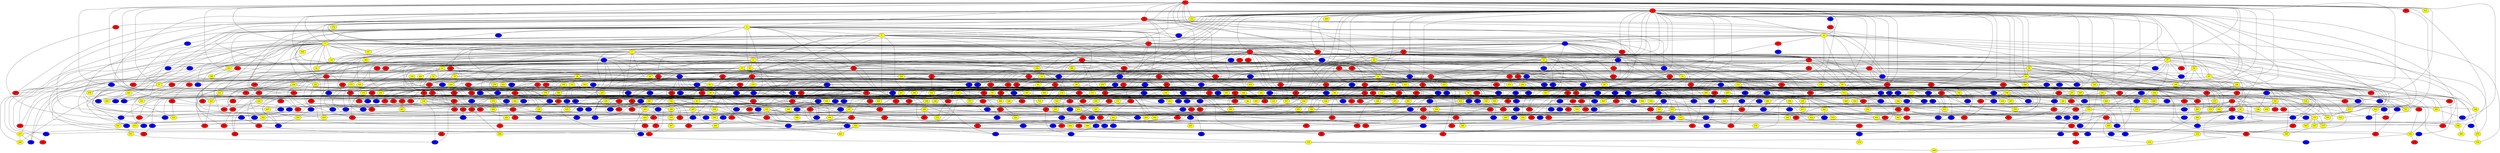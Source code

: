 graph {
0 [style = filled fillcolor = red];
1 [style = filled fillcolor = red];
2 [style = filled fillcolor = red];
3 [style = filled fillcolor = yellow];
4 [style = filled fillcolor = yellow];
5 [style = filled fillcolor = yellow];
6 [style = filled fillcolor = yellow];
7 [style = filled fillcolor = red];
8 [style = filled fillcolor = red];
9 [style = filled fillcolor = red];
10 [style = filled fillcolor = yellow];
11 [style = filled fillcolor = yellow];
12 [style = filled fillcolor = red];
13 [style = filled fillcolor = yellow];
14 [style = filled fillcolor = blue];
15 [style = filled fillcolor = blue];
16 [style = filled fillcolor = yellow];
17 [style = filled fillcolor = red];
18 [style = filled fillcolor = red];
19 [style = filled fillcolor = yellow];
20 [style = filled fillcolor = yellow];
21 [style = filled fillcolor = blue];
22 [style = filled fillcolor = yellow];
23 [style = filled fillcolor = yellow];
24 [style = filled fillcolor = blue];
25 [style = filled fillcolor = red];
26 [style = filled fillcolor = red];
27 [style = filled fillcolor = yellow];
28 [style = filled fillcolor = yellow];
29 [style = filled fillcolor = red];
30 [style = filled fillcolor = red];
31 [style = filled fillcolor = red];
32 [style = filled fillcolor = yellow];
33 [style = filled fillcolor = red];
34 [style = filled fillcolor = yellow];
35 [style = filled fillcolor = red];
36 [style = filled fillcolor = red];
37 [style = filled fillcolor = yellow];
38 [style = filled fillcolor = blue];
39 [style = filled fillcolor = yellow];
40 [style = filled fillcolor = blue];
41 [style = filled fillcolor = blue];
42 [style = filled fillcolor = blue];
43 [style = filled fillcolor = blue];
44 [style = filled fillcolor = yellow];
45 [style = filled fillcolor = blue];
46 [style = filled fillcolor = red];
47 [style = filled fillcolor = yellow];
48 [style = filled fillcolor = yellow];
49 [style = filled fillcolor = red];
50 [style = filled fillcolor = blue];
51 [style = filled fillcolor = red];
52 [style = filled fillcolor = blue];
53 [style = filled fillcolor = red];
54 [style = filled fillcolor = yellow];
55 [style = filled fillcolor = blue];
56 [style = filled fillcolor = yellow];
57 [style = filled fillcolor = red];
58 [style = filled fillcolor = red];
59 [style = filled fillcolor = red];
60 [style = filled fillcolor = red];
61 [style = filled fillcolor = yellow];
62 [style = filled fillcolor = red];
63 [style = filled fillcolor = yellow];
64 [style = filled fillcolor = yellow];
65 [style = filled fillcolor = red];
66 [style = filled fillcolor = yellow];
67 [style = filled fillcolor = yellow];
68 [style = filled fillcolor = red];
69 [style = filled fillcolor = red];
70 [style = filled fillcolor = blue];
71 [style = filled fillcolor = red];
72 [style = filled fillcolor = yellow];
73 [style = filled fillcolor = yellow];
74 [style = filled fillcolor = red];
75 [style = filled fillcolor = red];
76 [style = filled fillcolor = yellow];
77 [style = filled fillcolor = red];
78 [style = filled fillcolor = blue];
79 [style = filled fillcolor = yellow];
80 [style = filled fillcolor = red];
81 [style = filled fillcolor = red];
82 [style = filled fillcolor = blue];
83 [style = filled fillcolor = yellow];
84 [style = filled fillcolor = blue];
85 [style = filled fillcolor = red];
86 [style = filled fillcolor = blue];
87 [style = filled fillcolor = blue];
88 [style = filled fillcolor = yellow];
89 [style = filled fillcolor = yellow];
90 [style = filled fillcolor = yellow];
91 [style = filled fillcolor = yellow];
92 [style = filled fillcolor = yellow];
93 [style = filled fillcolor = red];
94 [style = filled fillcolor = blue];
95 [style = filled fillcolor = red];
96 [style = filled fillcolor = yellow];
97 [style = filled fillcolor = red];
98 [style = filled fillcolor = yellow];
99 [style = filled fillcolor = yellow];
100 [style = filled fillcolor = red];
101 [style = filled fillcolor = red];
102 [style = filled fillcolor = red];
103 [style = filled fillcolor = yellow];
104 [style = filled fillcolor = yellow];
105 [style = filled fillcolor = blue];
106 [style = filled fillcolor = red];
107 [style = filled fillcolor = red];
108 [style = filled fillcolor = yellow];
109 [style = filled fillcolor = red];
110 [style = filled fillcolor = yellow];
111 [style = filled fillcolor = red];
112 [style = filled fillcolor = yellow];
113 [style = filled fillcolor = yellow];
114 [style = filled fillcolor = red];
115 [style = filled fillcolor = yellow];
116 [style = filled fillcolor = red];
117 [style = filled fillcolor = red];
118 [style = filled fillcolor = yellow];
119 [style = filled fillcolor = red];
120 [style = filled fillcolor = red];
121 [style = filled fillcolor = blue];
122 [style = filled fillcolor = yellow];
123 [style = filled fillcolor = red];
124 [style = filled fillcolor = blue];
125 [style = filled fillcolor = red];
126 [style = filled fillcolor = yellow];
127 [style = filled fillcolor = blue];
128 [style = filled fillcolor = yellow];
129 [style = filled fillcolor = yellow];
130 [style = filled fillcolor = yellow];
131 [style = filled fillcolor = red];
132 [style = filled fillcolor = blue];
133 [style = filled fillcolor = blue];
134 [style = filled fillcolor = yellow];
135 [style = filled fillcolor = blue];
136 [style = filled fillcolor = yellow];
137 [style = filled fillcolor = blue];
138 [style = filled fillcolor = blue];
139 [style = filled fillcolor = blue];
140 [style = filled fillcolor = red];
141 [style = filled fillcolor = red];
142 [style = filled fillcolor = red];
143 [style = filled fillcolor = red];
144 [style = filled fillcolor = blue];
145 [style = filled fillcolor = yellow];
146 [style = filled fillcolor = blue];
147 [style = filled fillcolor = red];
148 [style = filled fillcolor = yellow];
149 [style = filled fillcolor = yellow];
150 [style = filled fillcolor = red];
151 [style = filled fillcolor = yellow];
152 [style = filled fillcolor = red];
153 [style = filled fillcolor = yellow];
154 [style = filled fillcolor = yellow];
155 [style = filled fillcolor = blue];
156 [style = filled fillcolor = blue];
157 [style = filled fillcolor = blue];
158 [style = filled fillcolor = yellow];
159 [style = filled fillcolor = blue];
160 [style = filled fillcolor = blue];
161 [style = filled fillcolor = red];
162 [style = filled fillcolor = yellow];
163 [style = filled fillcolor = yellow];
164 [style = filled fillcolor = yellow];
165 [style = filled fillcolor = red];
166 [style = filled fillcolor = red];
167 [style = filled fillcolor = yellow];
168 [style = filled fillcolor = yellow];
169 [style = filled fillcolor = red];
170 [style = filled fillcolor = yellow];
171 [style = filled fillcolor = red];
172 [style = filled fillcolor = yellow];
173 [style = filled fillcolor = blue];
174 [style = filled fillcolor = yellow];
175 [style = filled fillcolor = blue];
176 [style = filled fillcolor = blue];
177 [style = filled fillcolor = blue];
178 [style = filled fillcolor = blue];
179 [style = filled fillcolor = red];
180 [style = filled fillcolor = yellow];
181 [style = filled fillcolor = yellow];
182 [style = filled fillcolor = red];
183 [style = filled fillcolor = yellow];
184 [style = filled fillcolor = blue];
185 [style = filled fillcolor = red];
186 [style = filled fillcolor = red];
187 [style = filled fillcolor = yellow];
188 [style = filled fillcolor = red];
189 [style = filled fillcolor = blue];
190 [style = filled fillcolor = yellow];
191 [style = filled fillcolor = blue];
192 [style = filled fillcolor = red];
193 [style = filled fillcolor = blue];
194 [style = filled fillcolor = red];
195 [style = filled fillcolor = blue];
196 [style = filled fillcolor = red];
197 [style = filled fillcolor = blue];
198 [style = filled fillcolor = red];
199 [style = filled fillcolor = blue];
200 [style = filled fillcolor = yellow];
201 [style = filled fillcolor = red];
202 [style = filled fillcolor = blue];
203 [style = filled fillcolor = blue];
204 [style = filled fillcolor = yellow];
205 [style = filled fillcolor = yellow];
206 [style = filled fillcolor = blue];
207 [style = filled fillcolor = yellow];
208 [style = filled fillcolor = blue];
209 [style = filled fillcolor = yellow];
210 [style = filled fillcolor = yellow];
211 [style = filled fillcolor = yellow];
212 [style = filled fillcolor = blue];
213 [style = filled fillcolor = yellow];
214 [style = filled fillcolor = blue];
215 [style = filled fillcolor = red];
216 [style = filled fillcolor = red];
217 [style = filled fillcolor = red];
218 [style = filled fillcolor = red];
219 [style = filled fillcolor = yellow];
220 [style = filled fillcolor = yellow];
221 [style = filled fillcolor = yellow];
222 [style = filled fillcolor = blue];
223 [style = filled fillcolor = red];
224 [style = filled fillcolor = yellow];
225 [style = filled fillcolor = yellow];
226 [style = filled fillcolor = blue];
227 [style = filled fillcolor = yellow];
228 [style = filled fillcolor = blue];
229 [style = filled fillcolor = yellow];
230 [style = filled fillcolor = blue];
231 [style = filled fillcolor = red];
232 [style = filled fillcolor = blue];
233 [style = filled fillcolor = blue];
234 [style = filled fillcolor = yellow];
235 [style = filled fillcolor = yellow];
236 [style = filled fillcolor = red];
237 [style = filled fillcolor = yellow];
238 [style = filled fillcolor = yellow];
239 [style = filled fillcolor = yellow];
240 [style = filled fillcolor = red];
241 [style = filled fillcolor = yellow];
242 [style = filled fillcolor = yellow];
243 [style = filled fillcolor = blue];
244 [style = filled fillcolor = red];
245 [style = filled fillcolor = yellow];
246 [style = filled fillcolor = blue];
247 [style = filled fillcolor = blue];
248 [style = filled fillcolor = blue];
249 [style = filled fillcolor = blue];
250 [style = filled fillcolor = yellow];
251 [style = filled fillcolor = yellow];
252 [style = filled fillcolor = red];
253 [style = filled fillcolor = blue];
254 [style = filled fillcolor = red];
255 [style = filled fillcolor = red];
256 [style = filled fillcolor = blue];
257 [style = filled fillcolor = yellow];
258 [style = filled fillcolor = yellow];
259 [style = filled fillcolor = blue];
260 [style = filled fillcolor = yellow];
261 [style = filled fillcolor = red];
262 [style = filled fillcolor = yellow];
263 [style = filled fillcolor = yellow];
264 [style = filled fillcolor = yellow];
265 [style = filled fillcolor = yellow];
266 [style = filled fillcolor = blue];
267 [style = filled fillcolor = red];
268 [style = filled fillcolor = red];
269 [style = filled fillcolor = red];
270 [style = filled fillcolor = yellow];
271 [style = filled fillcolor = blue];
272 [style = filled fillcolor = yellow];
273 [style = filled fillcolor = red];
274 [style = filled fillcolor = red];
275 [style = filled fillcolor = yellow];
276 [style = filled fillcolor = blue];
277 [style = filled fillcolor = red];
278 [style = filled fillcolor = red];
279 [style = filled fillcolor = yellow];
280 [style = filled fillcolor = blue];
281 [style = filled fillcolor = red];
282 [style = filled fillcolor = blue];
283 [style = filled fillcolor = yellow];
284 [style = filled fillcolor = yellow];
285 [style = filled fillcolor = blue];
286 [style = filled fillcolor = red];
287 [style = filled fillcolor = blue];
288 [style = filled fillcolor = yellow];
289 [style = filled fillcolor = yellow];
290 [style = filled fillcolor = blue];
291 [style = filled fillcolor = yellow];
292 [style = filled fillcolor = yellow];
293 [style = filled fillcolor = yellow];
294 [style = filled fillcolor = red];
295 [style = filled fillcolor = yellow];
296 [style = filled fillcolor = blue];
297 [style = filled fillcolor = red];
298 [style = filled fillcolor = blue];
299 [style = filled fillcolor = blue];
300 [style = filled fillcolor = blue];
301 [style = filled fillcolor = blue];
302 [style = filled fillcolor = red];
303 [style = filled fillcolor = yellow];
304 [style = filled fillcolor = red];
305 [style = filled fillcolor = blue];
306 [style = filled fillcolor = red];
307 [style = filled fillcolor = blue];
308 [style = filled fillcolor = yellow];
309 [style = filled fillcolor = red];
310 [style = filled fillcolor = red];
311 [style = filled fillcolor = blue];
312 [style = filled fillcolor = yellow];
313 [style = filled fillcolor = red];
314 [style = filled fillcolor = red];
315 [style = filled fillcolor = blue];
316 [style = filled fillcolor = red];
317 [style = filled fillcolor = blue];
318 [style = filled fillcolor = blue];
319 [style = filled fillcolor = red];
320 [style = filled fillcolor = yellow];
321 [style = filled fillcolor = blue];
322 [style = filled fillcolor = yellow];
323 [style = filled fillcolor = yellow];
324 [style = filled fillcolor = blue];
325 [style = filled fillcolor = yellow];
326 [style = filled fillcolor = red];
327 [style = filled fillcolor = yellow];
328 [style = filled fillcolor = yellow];
329 [style = filled fillcolor = blue];
330 [style = filled fillcolor = red];
331 [style = filled fillcolor = blue];
332 [style = filled fillcolor = blue];
333 [style = filled fillcolor = yellow];
334 [style = filled fillcolor = blue];
335 [style = filled fillcolor = blue];
336 [style = filled fillcolor = red];
337 [style = filled fillcolor = blue];
338 [style = filled fillcolor = blue];
339 [style = filled fillcolor = yellow];
340 [style = filled fillcolor = red];
341 [style = filled fillcolor = blue];
342 [style = filled fillcolor = yellow];
343 [style = filled fillcolor = yellow];
344 [style = filled fillcolor = red];
345 [style = filled fillcolor = blue];
346 [style = filled fillcolor = red];
347 [style = filled fillcolor = yellow];
348 [style = filled fillcolor = red];
349 [style = filled fillcolor = red];
350 [style = filled fillcolor = yellow];
351 [style = filled fillcolor = blue];
352 [style = filled fillcolor = yellow];
353 [style = filled fillcolor = red];
354 [style = filled fillcolor = blue];
355 [style = filled fillcolor = yellow];
356 [style = filled fillcolor = yellow];
357 [style = filled fillcolor = blue];
358 [style = filled fillcolor = red];
359 [style = filled fillcolor = yellow];
360 [style = filled fillcolor = blue];
361 [style = filled fillcolor = red];
362 [style = filled fillcolor = yellow];
363 [style = filled fillcolor = yellow];
364 [style = filled fillcolor = yellow];
365 [style = filled fillcolor = red];
366 [style = filled fillcolor = yellow];
367 [style = filled fillcolor = blue];
368 [style = filled fillcolor = blue];
369 [style = filled fillcolor = yellow];
370 [style = filled fillcolor = yellow];
371 [style = filled fillcolor = red];
372 [style = filled fillcolor = yellow];
373 [style = filled fillcolor = blue];
374 [style = filled fillcolor = blue];
375 [style = filled fillcolor = red];
376 [style = filled fillcolor = yellow];
377 [style = filled fillcolor = blue];
378 [style = filled fillcolor = red];
379 [style = filled fillcolor = yellow];
380 [style = filled fillcolor = red];
381 [style = filled fillcolor = red];
382 [style = filled fillcolor = yellow];
383 [style = filled fillcolor = yellow];
384 [style = filled fillcolor = red];
385 [style = filled fillcolor = red];
386 [style = filled fillcolor = red];
387 [style = filled fillcolor = red];
388 [style = filled fillcolor = yellow];
389 [style = filled fillcolor = yellow];
390 [style = filled fillcolor = blue];
391 [style = filled fillcolor = blue];
392 [style = filled fillcolor = yellow];
393 [style = filled fillcolor = yellow];
394 [style = filled fillcolor = blue];
395 [style = filled fillcolor = red];
396 [style = filled fillcolor = red];
397 [style = filled fillcolor = blue];
398 [style = filled fillcolor = yellow];
399 [style = filled fillcolor = red];
400 [style = filled fillcolor = red];
401 [style = filled fillcolor = red];
402 [style = filled fillcolor = blue];
403 [style = filled fillcolor = yellow];
404 [style = filled fillcolor = red];
405 [style = filled fillcolor = red];
406 [style = filled fillcolor = blue];
407 [style = filled fillcolor = red];
408 [style = filled fillcolor = red];
409 [style = filled fillcolor = blue];
410 [style = filled fillcolor = red];
411 [style = filled fillcolor = yellow];
412 [style = filled fillcolor = blue];
413 [style = filled fillcolor = blue];
414 [style = filled fillcolor = red];
415 [style = filled fillcolor = yellow];
416 [style = filled fillcolor = blue];
417 [style = filled fillcolor = red];
418 [style = filled fillcolor = yellow];
419 [style = filled fillcolor = blue];
420 [style = filled fillcolor = red];
421 [style = filled fillcolor = blue];
422 [style = filled fillcolor = blue];
423 [style = filled fillcolor = blue];
424 [style = filled fillcolor = yellow];
425 [style = filled fillcolor = red];
426 [style = filled fillcolor = red];
427 [style = filled fillcolor = blue];
428 [style = filled fillcolor = red];
429 [style = filled fillcolor = red];
430 [style = filled fillcolor = blue];
431 [style = filled fillcolor = yellow];
432 [style = filled fillcolor = red];
433 [style = filled fillcolor = blue];
434 [style = filled fillcolor = red];
435 [style = filled fillcolor = yellow];
436 [style = filled fillcolor = blue];
437 [style = filled fillcolor = blue];
438 [style = filled fillcolor = blue];
439 [style = filled fillcolor = blue];
440 [style = filled fillcolor = red];
441 [style = filled fillcolor = yellow];
442 [style = filled fillcolor = blue];
443 [style = filled fillcolor = red];
444 [style = filled fillcolor = yellow];
445 [style = filled fillcolor = red];
446 [style = filled fillcolor = red];
447 [style = filled fillcolor = yellow];
448 [style = filled fillcolor = yellow];
449 [style = filled fillcolor = yellow];
450 [style = filled fillcolor = blue];
451 [style = filled fillcolor = red];
452 [style = filled fillcolor = yellow];
453 [style = filled fillcolor = red];
454 [style = filled fillcolor = blue];
455 [style = filled fillcolor = yellow];
456 [style = filled fillcolor = red];
457 [style = filled fillcolor = red];
458 [style = filled fillcolor = blue];
459 [style = filled fillcolor = red];
460 [style = filled fillcolor = yellow];
461 [style = filled fillcolor = yellow];
462 [style = filled fillcolor = red];
463 [style = filled fillcolor = yellow];
464 [style = filled fillcolor = red];
465 [style = filled fillcolor = red];
466 [style = filled fillcolor = yellow];
467 [style = filled fillcolor = red];
468 [style = filled fillcolor = blue];
469 [style = filled fillcolor = blue];
470 [style = filled fillcolor = yellow];
471 [style = filled fillcolor = blue];
472 [style = filled fillcolor = yellow];
473 [style = filled fillcolor = red];
474 [style = filled fillcolor = yellow];
475 [style = filled fillcolor = yellow];
476 [style = filled fillcolor = yellow];
477 [style = filled fillcolor = red];
478 [style = filled fillcolor = yellow];
479 [style = filled fillcolor = yellow];
480 [style = filled fillcolor = red];
481 [style = filled fillcolor = blue];
482 [style = filled fillcolor = yellow];
483 [style = filled fillcolor = yellow];
484 [style = filled fillcolor = blue];
485 [style = filled fillcolor = red];
486 [style = filled fillcolor = yellow];
487 [style = filled fillcolor = red];
488 [style = filled fillcolor = blue];
489 [style = filled fillcolor = blue];
490 [style = filled fillcolor = yellow];
491 [style = filled fillcolor = yellow];
492 [style = filled fillcolor = yellow];
493 [style = filled fillcolor = red];
494 [style = filled fillcolor = blue];
495 [style = filled fillcolor = blue];
496 [style = filled fillcolor = yellow];
497 [style = filled fillcolor = blue];
498 [style = filled fillcolor = blue];
499 [style = filled fillcolor = blue];
500 [style = filled fillcolor = blue];
501 [style = filled fillcolor = blue];
502 [style = filled fillcolor = blue];
503 [style = filled fillcolor = red];
504 [style = filled fillcolor = red];
505 [style = filled fillcolor = blue];
506 [style = filled fillcolor = red];
507 [style = filled fillcolor = red];
508 [style = filled fillcolor = red];
509 [style = filled fillcolor = red];
510 [style = filled fillcolor = blue];
511 [style = filled fillcolor = red];
512 [style = filled fillcolor = red];
513 [style = filled fillcolor = blue];
514 [style = filled fillcolor = yellow];
515 [style = filled fillcolor = yellow];
516 [style = filled fillcolor = red];
517 [style = filled fillcolor = red];
518 [style = filled fillcolor = blue];
519 [style = filled fillcolor = yellow];
520 [style = filled fillcolor = red];
521 [style = filled fillcolor = yellow];
522 [style = filled fillcolor = red];
523 [style = filled fillcolor = yellow];
524 [style = filled fillcolor = yellow];
525 [style = filled fillcolor = yellow];
526 [style = filled fillcolor = blue];
527 [style = filled fillcolor = yellow];
528 [style = filled fillcolor = blue];
529 [style = filled fillcolor = yellow];
530 [style = filled fillcolor = blue];
531 [style = filled fillcolor = red];
532 [style = filled fillcolor = yellow];
533 [style = filled fillcolor = blue];
534 [style = filled fillcolor = yellow];
535 [style = filled fillcolor = yellow];
536 [style = filled fillcolor = blue];
537 [style = filled fillcolor = yellow];
538 [style = filled fillcolor = blue];
539 [style = filled fillcolor = blue];
540 [style = filled fillcolor = blue];
541 [style = filled fillcolor = yellow];
542 [style = filled fillcolor = blue];
543 [style = filled fillcolor = red];
544 [style = filled fillcolor = red];
545 [style = filled fillcolor = red];
546 [style = filled fillcolor = red];
547 [style = filled fillcolor = red];
548 [style = filled fillcolor = yellow];
549 [style = filled fillcolor = yellow];
550 [style = filled fillcolor = blue];
551 [style = filled fillcolor = blue];
552 [style = filled fillcolor = blue];
553 [style = filled fillcolor = red];
554 [style = filled fillcolor = red];
555 [style = filled fillcolor = yellow];
556 [style = filled fillcolor = blue];
557 [style = filled fillcolor = yellow];
558 [style = filled fillcolor = yellow];
559 [style = filled fillcolor = blue];
560 [style = filled fillcolor = yellow];
561 [style = filled fillcolor = red];
562 [style = filled fillcolor = red];
563 [style = filled fillcolor = yellow];
564 [style = filled fillcolor = yellow];
565 [style = filled fillcolor = red];
566 [style = filled fillcolor = red];
567 [style = filled fillcolor = yellow];
568 [style = filled fillcolor = yellow];
569 [style = filled fillcolor = blue];
570 [style = filled fillcolor = red];
571 [style = filled fillcolor = red];
572 [style = filled fillcolor = yellow];
573 [style = filled fillcolor = yellow];
574 [style = filled fillcolor = blue];
575 [style = filled fillcolor = yellow];
576 [style = filled fillcolor = blue];
577 [style = filled fillcolor = blue];
578 [style = filled fillcolor = blue];
579 [style = filled fillcolor = blue];
580 [style = filled fillcolor = blue];
581 [style = filled fillcolor = blue];
582 [style = filled fillcolor = yellow];
583 [style = filled fillcolor = red];
584 [style = filled fillcolor = yellow];
585 [style = filled fillcolor = red];
586 [style = filled fillcolor = blue];
587 [style = filled fillcolor = red];
588 [style = filled fillcolor = red];
589 [style = filled fillcolor = red];
590 [style = filled fillcolor = red];
591 [style = filled fillcolor = red];
592 [style = filled fillcolor = blue];
593 [style = filled fillcolor = red];
594 [style = filled fillcolor = blue];
595 [style = filled fillcolor = blue];
596 [style = filled fillcolor = red];
597 [style = filled fillcolor = yellow];
598 [style = filled fillcolor = red];
599 [style = filled fillcolor = blue];
600 [style = filled fillcolor = yellow];
601 [style = filled fillcolor = yellow];
602 [style = filled fillcolor = yellow];
603 [style = filled fillcolor = blue];
604 [style = filled fillcolor = red];
605 [style = filled fillcolor = yellow];
606 [style = filled fillcolor = red];
607 [style = filled fillcolor = blue];
608 [style = filled fillcolor = blue];
609 [style = filled fillcolor = blue];
610 [style = filled fillcolor = blue];
611 [style = filled fillcolor = blue];
612 [style = filled fillcolor = yellow];
613 [style = filled fillcolor = yellow];
614 [style = filled fillcolor = red];
615 [style = filled fillcolor = blue];
616 [style = filled fillcolor = yellow];
617 [style = filled fillcolor = yellow];
618 [style = filled fillcolor = blue];
619 [style = filled fillcolor = blue];
620 [style = filled fillcolor = blue];
621 [style = filled fillcolor = yellow];
622 [style = filled fillcolor = red];
623 [style = filled fillcolor = yellow];
624 [style = filled fillcolor = red];
625 [style = filled fillcolor = yellow];
626 [style = filled fillcolor = blue];
627 [style = filled fillcolor = blue];
628 [style = filled fillcolor = red];
629 [style = filled fillcolor = blue];
630 [style = filled fillcolor = yellow];
631 [style = filled fillcolor = blue];
632 [style = filled fillcolor = red];
633 [style = filled fillcolor = blue];
634 [style = filled fillcolor = yellow];
635 [style = filled fillcolor = red];
636 [style = filled fillcolor = red];
637 [style = filled fillcolor = yellow];
638 [style = filled fillcolor = red];
639 [style = filled fillcolor = blue];
640 [style = filled fillcolor = red];
641 [style = filled fillcolor = red];
642 [style = filled fillcolor = blue];
643 [style = filled fillcolor = yellow];
644 [style = filled fillcolor = red];
645 [style = filled fillcolor = yellow];
646 [style = filled fillcolor = yellow];
647 [style = filled fillcolor = blue];
648 [style = filled fillcolor = red];
649 [style = filled fillcolor = red];
650 [style = filled fillcolor = red];
651 [style = filled fillcolor = yellow];
652 [style = filled fillcolor = yellow];
653 [style = filled fillcolor = yellow];
654 [style = filled fillcolor = blue];
655 [style = filled fillcolor = blue];
656 [style = filled fillcolor = yellow];
657 [style = filled fillcolor = red];
658 [style = filled fillcolor = yellow];
659 [style = filled fillcolor = blue];
660 [style = filled fillcolor = yellow];
661 [style = filled fillcolor = yellow];
662 [style = filled fillcolor = red];
663 [style = filled fillcolor = yellow];
664 [style = filled fillcolor = yellow];
665 [style = filled fillcolor = yellow];
666 [style = filled fillcolor = blue];
667 [style = filled fillcolor = red];
668 [style = filled fillcolor = red];
669 [style = filled fillcolor = blue];
670 [style = filled fillcolor = red];
671 [style = filled fillcolor = yellow];
672 [style = filled fillcolor = blue];
673 [style = filled fillcolor = blue];
674 [style = filled fillcolor = yellow];
675 [style = filled fillcolor = blue];
676 [style = filled fillcolor = red];
677 [style = filled fillcolor = blue];
678 [style = filled fillcolor = red];
679 [style = filled fillcolor = blue];
680 [style = filled fillcolor = red];
681 [style = filled fillcolor = red];
682 [style = filled fillcolor = blue];
683 [style = filled fillcolor = blue];
684 [style = filled fillcolor = blue];
685 [style = filled fillcolor = yellow];
686 [style = filled fillcolor = yellow];
687 [style = filled fillcolor = yellow];
688 [style = filled fillcolor = red];
689 [style = filled fillcolor = red];
690 [style = filled fillcolor = yellow];
691 [style = filled fillcolor = yellow];
692 [style = filled fillcolor = blue];
693 [style = filled fillcolor = yellow];
694 [style = filled fillcolor = red];
695 [style = filled fillcolor = red];
696 [style = filled fillcolor = yellow];
697 [style = filled fillcolor = yellow];
698 [style = filled fillcolor = blue];
699 [style = filled fillcolor = red];
700 [style = filled fillcolor = yellow];
701 [style = filled fillcolor = yellow];
702 [style = filled fillcolor = red];
703 [style = filled fillcolor = red];
704 [style = filled fillcolor = blue];
705 [style = filled fillcolor = blue];
706 [style = filled fillcolor = red];
707 [style = filled fillcolor = red];
708 [style = filled fillcolor = blue];
709 [style = filled fillcolor = red];
710 [style = filled fillcolor = yellow];
0 -- 5;
0 -- 6;
0 -- 9;
0 -- 13;
0 -- 37;
0 -- 42;
0 -- 47;
0 -- 112;
0 -- 126;
0 -- 133;
0 -- 137;
0 -- 152;
0 -- 173;
0 -- 199;
0 -- 215;
0 -- 217;
0 -- 220;
0 -- 232;
0 -- 255;
0 -- 393;
0 -- 435;
0 -- 559;
0 -- 612;
0 -- 614;
0 -- 639;
1 -- 2;
1 -- 3;
1 -- 4;
1 -- 6;
1 -- 7;
1 -- 12;
1 -- 13;
1 -- 16;
1 -- 20;
1 -- 23;
1 -- 27;
0 -- 4;
0 -- 3;
0 -- 2;
0 -- 1;
1 -- 28;
1 -- 31;
1 -- 35;
1 -- 43;
1 -- 42;
1 -- 46;
1 -- 50;
1 -- 55;
1 -- 57;
1 -- 64;
1 -- 77;
1 -- 81;
1 -- 82;
1 -- 88;
1 -- 89;
1 -- 105;
1 -- 109;
1 -- 112;
1 -- 114;
1 -- 118;
1 -- 185;
1 -- 202;
1 -- 222;
1 -- 226;
1 -- 232;
1 -- 249;
1 -- 251;
1 -- 271;
1 -- 272;
1 -- 282;
1 -- 298;
1 -- 304;
1 -- 322;
1 -- 327;
1 -- 351;
1 -- 390;
1 -- 392;
1 -- 403;
1 -- 436;
1 -- 475;
1 -- 534;
1 -- 557;
1 -- 586;
1 -- 590;
1 -- 606;
1 -- 634;
1 -- 653;
1 -- 701;
2 -- 3;
2 -- 15;
2 -- 41;
2 -- 83;
2 -- 94;
2 -- 114;
2 -- 141;
2 -- 176;
2 -- 239;
2 -- 316;
2 -- 375;
2 -- 410;
2 -- 433;
2 -- 477;
2 -- 517;
2 -- 550;
2 -- 572;
3 -- 4;
3 -- 5;
3 -- 6;
3 -- 8;
3 -- 12;
3 -- 30;
3 -- 40;
3 -- 61;
3 -- 69;
3 -- 95;
3 -- 101;
3 -- 102;
3 -- 124;
3 -- 153;
3 -- 163;
3 -- 211;
3 -- 243;
3 -- 271;
3 -- 327;
3 -- 334;
3 -- 341;
3 -- 375;
3 -- 505;
3 -- 579;
4 -- 5;
4 -- 7;
4 -- 10;
4 -- 14;
4 -- 20;
4 -- 21;
4 -- 22;
4 -- 23;
4 -- 36;
4 -- 37;
4 -- 85;
4 -- 92;
4 -- 144;
4 -- 156;
4 -- 159;
4 -- 210;
4 -- 212;
4 -- 221;
4 -- 225;
4 -- 240;
4 -- 257;
4 -- 327;
4 -- 350;
4 -- 356;
4 -- 412;
4 -- 442;
4 -- 546;
4 -- 562;
4 -- 564;
4 -- 568;
4 -- 657;
4 -- 692;
4 -- 694;
5 -- 10;
5 -- 14;
5 -- 29;
5 -- 35;
5 -- 82;
5 -- 108;
5 -- 121;
5 -- 164;
5 -- 169;
5 -- 184;
5 -- 198;
5 -- 249;
5 -- 275;
5 -- 341;
5 -- 359;
5 -- 363;
5 -- 405;
5 -- 429;
5 -- 569;
5 -- 623;
5 -- 655;
5 -- 666;
5 -- 695;
6 -- 10;
6 -- 11;
6 -- 12;
6 -- 29;
6 -- 38;
6 -- 44;
6 -- 51;
6 -- 62;
6 -- 74;
6 -- 81;
6 -- 96;
6 -- 99;
6 -- 141;
6 -- 161;
6 -- 180;
6 -- 201;
6 -- 274;
6 -- 440;
6 -- 488;
6 -- 616;
7 -- 16;
7 -- 17;
7 -- 35;
7 -- 46;
7 -- 57;
7 -- 58;
7 -- 78;
7 -- 111;
7 -- 114;
7 -- 123;
7 -- 132;
7 -- 154;
7 -- 186;
7 -- 246;
7 -- 251;
7 -- 259;
7 -- 300;
7 -- 309;
7 -- 336;
7 -- 356;
7 -- 373;
7 -- 392;
7 -- 405;
7 -- 458;
7 -- 480;
7 -- 502;
7 -- 536;
7 -- 589;
7 -- 600;
7 -- 643;
7 -- 645;
7 -- 649;
8 -- 9;
8 -- 19;
8 -- 52;
8 -- 135;
8 -- 151;
8 -- 160;
8 -- 178;
8 -- 211;
8 -- 247;
8 -- 265;
8 -- 309;
8 -- 358;
8 -- 382;
8 -- 663;
8 -- 699;
9 -- 99;
9 -- 165;
9 -- 222;
9 -- 273;
9 -- 416;
9 -- 555;
9 -- 632;
10 -- 22;
11 -- 19;
11 -- 39;
11 -- 61;
11 -- 68;
11 -- 116;
11 -- 132;
11 -- 162;
11 -- 252;
11 -- 266;
11 -- 290;
11 -- 302;
11 -- 307;
11 -- 377;
11 -- 464;
11 -- 474;
11 -- 497;
11 -- 565;
11 -- 571;
12 -- 16;
12 -- 18;
12 -- 34;
12 -- 50;
12 -- 193;
12 -- 222;
12 -- 245;
12 -- 250;
12 -- 304;
12 -- 323;
12 -- 335;
12 -- 366;
12 -- 414;
13 -- 15;
13 -- 22;
13 -- 54;
13 -- 67;
13 -- 107;
13 -- 110;
13 -- 127;
13 -- 167;
13 -- 174;
13 -- 439;
13 -- 470;
13 -- 530;
14 -- 25;
14 -- 34;
14 -- 36;
14 -- 78;
14 -- 111;
14 -- 145;
14 -- 221;
14 -- 236;
14 -- 275;
14 -- 285;
14 -- 287;
14 -- 334;
14 -- 350;
14 -- 353;
14 -- 434;
14 -- 446;
14 -- 453;
14 -- 544;
14 -- 545;
14 -- 582;
14 -- 586;
14 -- 688;
14 -- 706;
15 -- 17;
15 -- 18;
15 -- 33;
15 -- 45;
15 -- 71;
15 -- 90;
15 -- 120;
15 -- 147;
15 -- 150;
15 -- 164;
15 -- 220;
15 -- 294;
15 -- 340;
15 -- 480;
15 -- 510;
15 -- 606;
16 -- 38;
16 -- 45;
16 -- 62;
16 -- 63;
16 -- 76;
16 -- 83;
16 -- 86;
16 -- 121;
16 -- 124;
16 -- 126;
16 -- 159;
16 -- 208;
16 -- 225;
16 -- 280;
16 -- 292;
16 -- 342;
16 -- 355;
16 -- 365;
16 -- 516;
16 -- 578;
16 -- 695;
17 -- 20;
17 -- 31;
17 -- 80;
17 -- 143;
17 -- 152;
17 -- 191;
17 -- 205;
17 -- 244;
17 -- 323;
17 -- 338;
17 -- 409;
17 -- 444;
17 -- 508;
17 -- 542;
18 -- 23;
18 -- 24;
18 -- 36;
18 -- 40;
18 -- 48;
18 -- 52;
18 -- 124;
18 -- 195;
18 -- 273;
18 -- 357;
18 -- 365;
18 -- 401;
18 -- 455;
18 -- 539;
18 -- 661;
18 -- 676;
19 -- 32;
19 -- 79;
19 -- 106;
19 -- 150;
19 -- 286;
19 -- 349;
19 -- 381;
19 -- 399;
19 -- 401;
19 -- 406;
19 -- 575;
20 -- 25;
20 -- 188;
20 -- 198;
20 -- 234;
20 -- 289;
20 -- 328;
21 -- 66;
21 -- 93;
21 -- 178;
21 -- 230;
21 -- 248;
21 -- 254;
21 -- 420;
21 -- 495;
21 -- 591;
21 -- 607;
23 -- 25;
23 -- 26;
23 -- 38;
23 -- 60;
23 -- 65;
23 -- 73;
23 -- 83;
23 -- 178;
23 -- 317;
23 -- 447;
23 -- 494;
23 -- 629;
24 -- 28;
24 -- 29;
24 -- 57;
24 -- 160;
24 -- 168;
24 -- 203;
24 -- 292;
24 -- 302;
24 -- 329;
24 -- 388;
24 -- 528;
25 -- 261;
26 -- 72;
26 -- 73;
26 -- 82;
26 -- 90;
26 -- 204;
26 -- 335;
26 -- 393;
26 -- 685;
27 -- 41;
27 -- 56;
27 -- 67;
27 -- 172;
27 -- 200;
27 -- 259;
27 -- 417;
27 -- 428;
27 -- 438;
27 -- 580;
27 -- 683;
28 -- 30;
28 -- 33;
28 -- 64;
28 -- 71;
28 -- 91;
28 -- 104;
28 -- 149;
28 -- 537;
29 -- 75;
29 -- 108;
29 -- 115;
29 -- 251;
29 -- 257;
29 -- 314;
29 -- 336;
29 -- 570;
29 -- 618;
30 -- 51;
30 -- 100;
30 -- 128;
30 -- 470;
30 -- 638;
31 -- 40;
31 -- 58;
31 -- 74;
31 -- 98;
31 -- 105;
31 -- 144;
31 -- 268;
31 -- 345;
31 -- 407;
31 -- 451;
31 -- 483;
31 -- 680;
31 -- 683;
32 -- 37;
32 -- 185;
32 -- 385;
32 -- 616;
33 -- 47;
33 -- 427;
34 -- 43;
34 -- 56;
34 -- 102;
34 -- 129;
34 -- 139;
34 -- 147;
34 -- 153;
34 -- 215;
34 -- 411;
34 -- 443;
34 -- 491;
34 -- 524;
34 -- 613;
34 -- 700;
35 -- 49;
35 -- 134;
35 -- 156;
35 -- 169;
35 -- 233;
35 -- 621;
35 -- 656;
36 -- 39;
36 -- 56;
36 -- 72;
36 -- 191;
36 -- 218;
36 -- 527;
36 -- 702;
37 -- 76;
37 -- 194;
37 -- 441;
37 -- 596;
38 -- 438;
38 -- 447;
39 -- 44;
39 -- 49;
39 -- 66;
39 -- 69;
39 -- 84;
39 -- 103;
39 -- 119;
39 -- 176;
39 -- 245;
39 -- 347;
39 -- 509;
39 -- 652;
39 -- 659;
39 -- 700;
40 -- 46;
40 -- 120;
40 -- 149;
40 -- 288;
40 -- 315;
40 -- 386;
41 -- 60;
41 -- 73;
41 -- 75;
41 -- 328;
43 -- 53;
43 -- 106;
43 -- 116;
43 -- 117;
43 -- 140;
43 -- 238;
43 -- 374;
43 -- 406;
43 -- 411;
43 -- 542;
43 -- 560;
43 -- 574;
42 -- 96;
42 -- 117;
42 -- 213;
42 -- 397;
42 -- 701;
44 -- 376;
44 -- 399;
44 -- 510;
44 -- 690;
45 -- 54;
45 -- 85;
45 -- 86;
45 -- 104;
45 -- 115;
45 -- 162;
45 -- 227;
45 -- 230;
45 -- 253;
45 -- 293;
45 -- 383;
45 -- 419;
45 -- 532;
45 -- 611;
45 -- 640;
46 -- 59;
46 -- 167;
46 -- 285;
46 -- 678;
47 -- 53;
47 -- 68;
47 -- 69;
47 -- 160;
47 -- 174;
47 -- 375;
47 -- 405;
47 -- 423;
47 -- 555;
47 -- 613;
47 -- 622;
48 -- 113;
48 -- 142;
48 -- 171;
48 -- 221;
48 -- 266;
48 -- 350;
48 -- 463;
48 -- 582;
48 -- 611;
49 -- 66;
49 -- 70;
49 -- 235;
49 -- 340;
49 -- 359;
49 -- 421;
49 -- 653;
50 -- 97;
50 -- 98;
50 -- 262;
50 -- 325;
50 -- 337;
50 -- 527;
51 -- 68;
51 -- 100;
51 -- 102;
51 -- 523;
52 -- 138;
52 -- 298;
52 -- 378;
52 -- 669;
53 -- 88;
53 -- 158;
53 -- 239;
53 -- 305;
53 -- 311;
53 -- 357;
53 -- 358;
53 -- 370;
53 -- 558;
53 -- 619;
53 -- 670;
53 -- 710;
54 -- 575;
55 -- 128;
55 -- 310;
57 -- 162;
57 -- 414;
57 -- 687;
58 -- 93;
58 -- 103;
58 -- 166;
59 -- 71;
59 -- 604;
60 -- 76;
60 -- 210;
60 -- 650;
61 -- 74;
61 -- 179;
61 -- 231;
62 -- 96;
62 -- 320;
62 -- 408;
63 -- 492;
63 -- 663;
64 -- 70;
64 -- 77;
64 -- 122;
64 -- 137;
64 -- 195;
64 -- 219;
64 -- 295;
64 -- 487;
64 -- 541;
64 -- 682;
65 -- 313;
65 -- 339;
65 -- 360;
65 -- 597;
65 -- 646;
66 -- 91;
66 -- 131;
66 -- 397;
66 -- 521;
66 -- 548;
66 -- 570;
67 -- 116;
67 -- 117;
67 -- 168;
68 -- 467;
68 -- 529;
69 -- 85;
69 -- 90;
69 -- 136;
69 -- 161;
69 -- 285;
69 -- 666;
69 -- 673;
69 -- 709;
70 -- 87;
70 -- 125;
70 -- 159;
70 -- 208;
70 -- 332;
70 -- 348;
70 -- 490;
70 -- 566;
70 -- 611;
71 -- 120;
71 -- 122;
71 -- 148;
71 -- 164;
71 -- 183;
71 -- 263;
71 -- 298;
71 -- 474;
71 -- 581;
71 -- 665;
72 -- 158;
72 -- 170;
72 -- 229;
72 -- 274;
72 -- 278;
72 -- 484;
73 -- 110;
74 -- 92;
74 -- 119;
74 -- 146;
74 -- 154;
74 -- 235;
74 -- 248;
74 -- 260;
74 -- 272;
74 -- 290;
74 -- 323;
74 -- 452;
74 -- 625;
74 -- 628;
74 -- 648;
75 -- 280;
75 -- 362;
75 -- 499;
75 -- 578;
76 -- 136;
76 -- 224;
76 -- 370;
76 -- 386;
76 -- 620;
76 -- 624;
76 -- 640;
77 -- 94;
77 -- 192;
77 -- 209;
77 -- 229;
77 -- 233;
77 -- 300;
77 -- 460;
77 -- 482;
77 -- 549;
77 -- 628;
78 -- 186;
78 -- 240;
78 -- 260;
78 -- 322;
78 -- 326;
78 -- 565;
79 -- 132;
79 -- 231;
79 -- 267;
79 -- 546;
81 -- 105;
81 -- 196;
81 -- 332;
81 -- 364;
81 -- 654;
82 -- 197;
82 -- 205;
82 -- 445;
83 -- 146;
84 -- 88;
84 -- 95;
84 -- 236;
84 -- 554;
85 -- 135;
85 -- 189;
85 -- 265;
85 -- 289;
85 -- 352;
85 -- 512;
85 -- 701;
86 -- 145;
86 -- 312;
86 -- 534;
87 -- 284;
87 -- 358;
88 -- 97;
88 -- 98;
89 -- 391;
89 -- 471;
89 -- 683;
90 -- 308;
90 -- 426;
91 -- 95;
91 -- 163;
91 -- 446;
91 -- 511;
91 -- 697;
92 -- 153;
92 -- 172;
92 -- 233;
92 -- 592;
93 -- 139;
93 -- 147;
93 -- 199;
93 -- 295;
93 -- 344;
93 -- 416;
93 -- 423;
93 -- 632;
94 -- 205;
94 -- 235;
94 -- 243;
94 -- 286;
94 -- 413;
94 -- 597;
94 -- 598;
94 -- 622;
95 -- 208;
95 -- 526;
96 -- 242;
96 -- 264;
96 -- 486;
97 -- 198;
97 -- 229;
97 -- 240;
97 -- 361;
97 -- 362;
97 -- 367;
97 -- 463;
97 -- 560;
97 -- 667;
98 -- 172;
98 -- 383;
99 -- 131;
99 -- 151;
99 -- 223;
99 -- 305;
99 -- 372;
99 -- 498;
100 -- 355;
100 -- 394;
100 -- 657;
101 -- 303;
101 -- 389;
101 -- 419;
102 -- 106;
102 -- 118;
102 -- 177;
102 -- 182;
102 -- 209;
102 -- 290;
102 -- 301;
102 -- 351;
102 -- 666;
103 -- 171;
103 -- 211;
103 -- 366;
104 -- 227;
104 -- 241;
104 -- 258;
104 -- 343;
104 -- 352;
104 -- 354;
104 -- 456;
104 -- 537;
104 -- 658;
105 -- 134;
105 -- 135;
105 -- 182;
105 -- 227;
105 -- 437;
105 -- 569;
106 -- 628;
106 -- 708;
107 -- 146;
107 -- 228;
108 -- 130;
108 -- 152;
108 -- 158;
108 -- 224;
108 -- 276;
108 -- 450;
108 -- 571;
109 -- 212;
109 -- 326;
109 -- 412;
109 -- 445;
110 -- 113;
110 -- 138;
110 -- 155;
110 -- 417;
110 -- 484;
111 -- 137;
111 -- 215;
112 -- 308;
112 -- 631;
113 -- 127;
113 -- 352;
113 -- 380;
113 -- 600;
113 -- 639;
114 -- 237;
114 -- 398;
114 -- 472;
114 -- 478;
114 -- 661;
115 -- 256;
115 -- 319;
115 -- 374;
115 -- 496;
115 -- 507;
115 -- 710;
116 -- 181;
116 -- 184;
116 -- 487;
117 -- 277;
119 -- 139;
119 -- 165;
119 -- 276;
120 -- 279;
120 -- 382;
120 -- 429;
120 -- 449;
120 -- 468;
120 -- 542;
120 -- 544;
120 -- 580;
120 -- 603;
121 -- 184;
121 -- 261;
121 -- 427;
121 -- 489;
121 -- 564;
121 -- 587;
121 -- 591;
122 -- 175;
122 -- 426;
122 -- 541;
123 -- 177;
123 -- 216;
123 -- 255;
123 -- 513;
124 -- 180;
124 -- 329;
124 -- 371;
124 -- 382;
124 -- 623;
124 -- 630;
125 -- 394;
125 -- 438;
127 -- 207;
127 -- 454;
129 -- 636;
130 -- 313;
130 -- 667;
131 -- 247;
131 -- 258;
131 -- 396;
131 -- 507;
132 -- 276;
132 -- 703;
133 -- 148;
133 -- 161;
133 -- 181;
133 -- 639;
133 -- 679;
135 -- 193;
135 -- 533;
135 -- 536;
136 -- 273;
136 -- 362;
136 -- 452;
136 -- 627;
136 -- 679;
138 -- 303;
138 -- 369;
138 -- 461;
138 -- 473;
138 -- 599;
138 -- 620;
138 -- 696;
138 -- 706;
139 -- 197;
139 -- 342;
139 -- 395;
139 -- 410;
139 -- 479;
139 -- 497;
139 -- 525;
140 -- 151;
140 -- 226;
140 -- 281;
140 -- 293;
140 -- 415;
140 -- 433;
140 -- 497;
141 -- 143;
141 -- 385;
141 -- 491;
142 -- 192;
142 -- 194;
142 -- 317;
142 -- 354;
142 -- 574;
143 -- 175;
143 -- 556;
143 -- 608;
143 -- 693;
144 -- 594;
145 -- 179;
145 -- 577;
146 -- 261;
146 -- 561;
146 -- 665;
147 -- 189;
147 -- 321;
147 -- 475;
147 -- 692;
149 -- 181;
149 -- 538;
150 -- 187;
150 -- 213;
150 -- 268;
150 -- 331;
150 -- 400;
150 -- 433;
150 -- 496;
150 -- 554;
150 -- 591;
150 -- 592;
150 -- 677;
151 -- 155;
151 -- 301;
151 -- 423;
151 -- 664;
152 -- 319;
154 -- 167;
154 -- 224;
154 -- 248;
154 -- 258;
154 -- 432;
154 -- 450;
154 -- 670;
155 -- 218;
155 -- 368;
155 -- 435;
156 -- 503;
157 -- 379;
157 -- 465;
157 -- 538;
158 -- 187;
158 -- 404;
159 -- 348;
160 -- 201;
160 -- 252;
160 -- 377;
160 -- 448;
160 -- 565;
160 -- 617;
160 -- 645;
161 -- 540;
162 -- 629;
163 -- 196;
163 -- 241;
163 -- 254;
163 -- 302;
163 -- 321;
163 -- 335;
163 -- 584;
163 -- 616;
164 -- 660;
165 -- 415;
165 -- 651;
166 -- 188;
166 -- 230;
166 -- 647;
167 -- 212;
167 -- 286;
167 -- 458;
167 -- 623;
168 -- 188;
168 -- 263;
168 -- 367;
168 -- 451;
169 -- 495;
170 -- 306;
170 -- 398;
170 -- 710;
171 -- 529;
172 -- 174;
172 -- 177;
172 -- 347;
172 -- 563;
173 -- 413;
173 -- 476;
173 -- 608;
176 -- 206;
176 -- 238;
176 -- 267;
176 -- 592;
177 -- 243;
177 -- 316;
177 -- 364;
177 -- 526;
178 -- 409;
179 -- 364;
181 -- 330;
181 -- 346;
181 -- 444;
181 -- 482;
182 -- 384;
182 -- 539;
182 -- 584;
182 -- 625;
183 -- 196;
185 -- 380;
185 -- 468;
186 -- 331;
186 -- 496;
186 -- 558;
187 -- 430;
187 -- 488;
187 -- 550;
187 -- 553;
188 -- 474;
190 -- 281;
190 -- 376;
190 -- 409;
190 -- 458;
190 -- 509;
191 -- 250;
192 -- 341;
192 -- 702;
193 -- 598;
195 -- 207;
195 -- 239;
195 -- 268;
196 -- 197;
196 -- 203;
196 -- 388;
196 -- 472;
196 -- 621;
197 -- 596;
199 -- 318;
199 -- 355;
199 -- 518;
199 -- 531;
200 -- 202;
200 -- 395;
200 -- 402;
200 -- 630;
201 -- 256;
203 -- 219;
203 -- 257;
204 -- 274;
204 -- 296;
204 -- 354;
204 -- 440;
205 -- 394;
205 -- 422;
205 -- 703;
206 -- 244;
206 -- 253;
206 -- 550;
207 -- 307;
207 -- 460;
207 -- 686;
209 -- 690;
211 -- 303;
212 -- 391;
212 -- 456;
212 -- 498;
213 -- 333;
214 -- 253;
214 -- 318;
215 -- 283;
215 -- 700;
216 -- 282;
216 -- 432;
216 -- 691;
217 -- 454;
218 -- 318;
218 -- 493;
219 -- 514;
220 -- 238;
220 -- 270;
220 -- 367;
221 -- 389;
221 -- 651;
222 -- 252;
222 -- 435;
222 -- 575;
223 -- 590;
223 -- 672;
224 -- 349;
225 -- 709;
226 -- 299;
229 -- 324;
229 -- 368;
229 -- 396;
229 -- 614;
230 -- 547;
231 -- 376;
231 -- 469;
231 -- 607;
231 -- 654;
232 -- 242;
232 -- 448;
232 -- 532;
232 -- 667;
233 -- 247;
233 -- 249;
233 -- 462;
234 -- 379;
234 -- 552;
235 -- 345;
235 -- 392;
235 -- 469;
235 -- 685;
236 -- 269;
236 -- 270;
236 -- 325;
236 -- 361;
236 -- 371;
237 -- 326;
238 -- 598;
239 -- 431;
239 -- 464;
239 -- 583;
240 -- 443;
240 -- 485;
240 -- 511;
241 -- 584;
241 -- 704;
243 -- 279;
244 -- 411;
245 -- 408;
247 -- 254;
247 -- 283;
247 -- 311;
247 -- 466;
248 -- 266;
248 -- 480;
249 -- 387;
251 -- 338;
251 -- 396;
251 -- 681;
252 -- 573;
254 -- 264;
254 -- 360;
254 -- 374;
255 -- 344;
255 -- 577;
256 -- 426;
256 -- 524;
257 -- 406;
257 -- 564;
258 -- 560;
260 -- 343;
260 -- 687;
261 -- 353;
261 -- 657;
263 -- 559;
264 -- 300;
264 -- 365;
264 -- 439;
264 -- 539;
264 -- 554;
264 -- 621;
264 -- 662;
265 -- 279;
265 -- 535;
266 -- 270;
268 -- 278;
268 -- 421;
268 -- 437;
268 -- 502;
268 -- 512;
269 -- 282;
269 -- 368;
269 -- 637;
272 -- 442;
273 -- 294;
273 -- 331;
273 -- 522;
274 -- 291;
274 -- 477;
275 -- 297;
275 -- 320;
275 -- 349;
275 -- 399;
275 -- 618;
277 -- 615;
278 -- 379;
278 -- 655;
279 -- 449;
280 -- 576;
281 -- 558;
282 -- 500;
283 -- 588;
285 -- 455;
287 -- 453;
288 -- 483;
289 -- 410;
289 -- 530;
289 -- 535;
289 -- 573;
289 -- 703;
292 -- 380;
292 -- 443;
292 -- 578;
292 -- 618;
293 -- 328;
293 -- 661;
294 -- 398;
294 -- 516;
295 -- 333;
295 -- 548;
295 -- 696;
296 -- 418;
296 -- 672;
297 -- 314;
298 -- 321;
299 -- 467;
299 -- 603;
299 -- 707;
301 -- 315;
301 -- 540;
301 -- 557;
301 -- 571;
303 -- 485;
305 -- 385;
305 -- 607;
307 -- 429;
307 -- 543;
307 -- 605;
308 -- 525;
311 -- 404;
312 -- 506;
314 -- 459;
316 -- 644;
318 -- 678;
319 -- 418;
323 -- 585;
324 -- 470;
326 -- 481;
328 -- 356;
328 -- 631;
329 -- 678;
332 -- 408;
332 -- 461;
334 -- 384;
336 -- 485;
337 -- 467;
339 -- 617;
340 -- 436;
340 -- 705;
342 -- 432;
342 -- 506;
345 -- 418;
347 -- 658;
348 -- 469;
349 -- 545;
350 -- 586;
351 -- 576;
351 -- 593;
353 -- 481;
353 -- 504;
353 -- 553;
354 -- 465;
355 -- 359;
357 -- 393;
357 -- 551;
358 -- 372;
358 -- 685;
359 -- 407;
359 -- 424;
359 -- 630;
359 -- 634;
361 -- 402;
361 -- 490;
361 -- 514;
362 -- 453;
363 -- 500;
364 -- 642;
364 -- 668;
366 -- 413;
366 -- 543;
366 -- 635;
366 -- 694;
368 -- 378;
369 -- 515;
369 -- 631;
370 -- 520;
370 -- 613;
372 -- 528;
373 -- 442;
376 -- 390;
376 -- 536;
377 -- 397;
381 -- 547;
383 -- 419;
385 -- 492;
385 -- 509;
387 -- 390;
387 -- 508;
388 -- 660;
390 -- 412;
390 -- 451;
390 -- 457;
390 -- 504;
392 -- 641;
393 -- 489;
393 -- 513;
394 -- 707;
399 -- 430;
401 -- 425;
408 -- 422;
408 -- 566;
408 -- 638;
410 -- 671;
411 -- 549;
413 -- 522;
414 -- 587;
414 -- 633;
415 -- 444;
416 -- 473;
418 -- 450;
420 -- 521;
421 -- 533;
423 -- 561;
424 -- 495;
424 -- 531;
432 -- 686;
435 -- 457;
435 -- 501;
435 -- 561;
435 -- 583;
435 -- 614;
435 -- 658;
437 -- 478;
438 -- 684;
439 -- 562;
440 -- 476;
441 -- 608;
441 -- 656;
442 -- 650;
443 -- 471;
452 -- 610;
454 -- 569;
454 -- 604;
456 -- 609;
458 -- 624;
460 -- 486;
460 -- 545;
461 -- 499;
461 -- 515;
461 -- 642;
465 -- 633;
470 -- 534;
477 -- 523;
477 -- 594;
479 -- 484;
479 -- 585;
479 -- 602;
481 -- 581;
486 -- 626;
486 -- 677;
488 -- 609;
488 -- 675;
490 -- 647;
495 -- 601;
502 -- 698;
503 -- 524;
503 -- 637;
510 -- 594;
512 -- 625;
512 -- 669;
517 -- 675;
518 -- 681;
519 -- 595;
523 -- 643;
525 -- 567;
531 -- 624;
532 -- 549;
536 -- 651;
538 -- 641;
542 -- 680;
553 -- 697;
556 -- 588;
566 -- 585;
566 -- 689;
576 -- 670;
579 -- 626;
583 -- 610;
585 -- 686;
586 -- 636;
586 -- 707;
587 -- 595;
587 -- 705;
588 -- 609;
590 -- 603;
593 -- 684;
597 -- 673;
598 -- 662;
599 -- 706;
601 -- 679;
609 -- 674;
613 -- 676;
614 -- 641;
615 -- 668;
618 -- 627;
661 -- 698;
680 -- 699;
}
